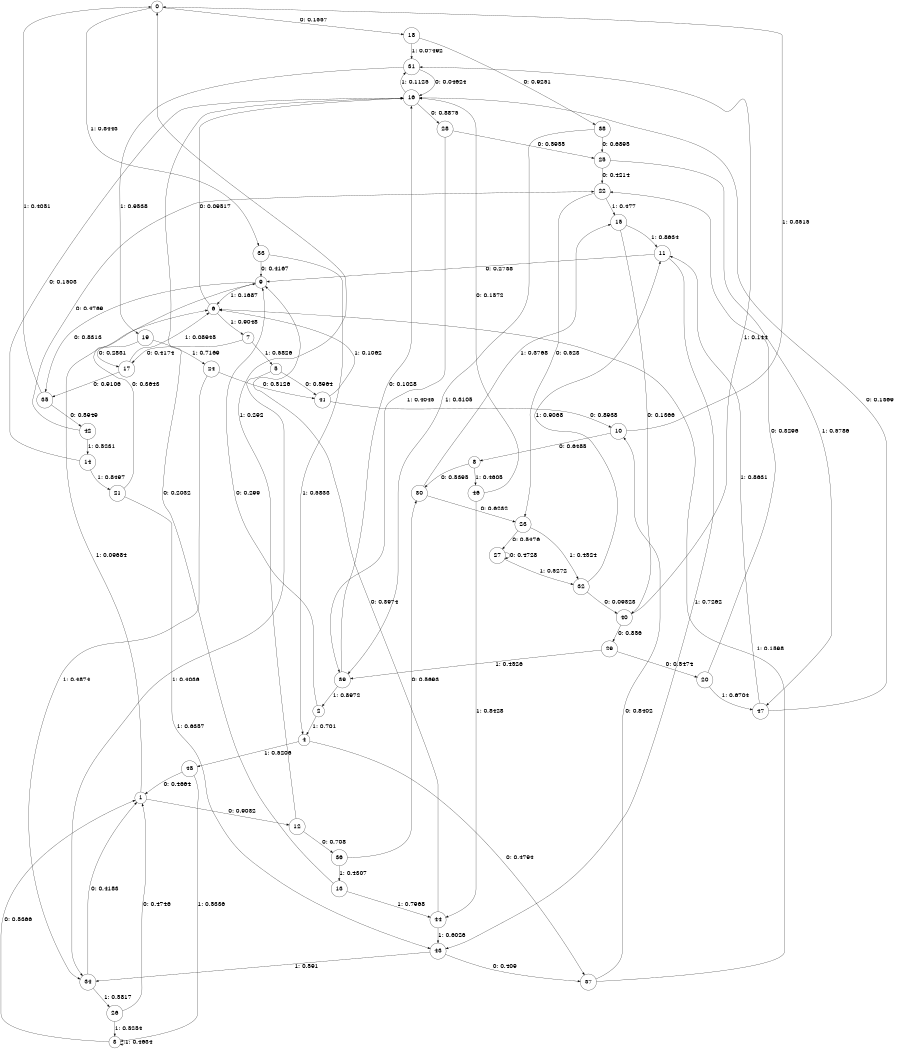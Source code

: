digraph "ch23faceL8" {
size = "6,8.5";
ratio = "fill";
node [shape = circle];
node [fontsize = 24];
edge [fontsize = 24];
0 -> 18 [label = "0: 0.1557   "];
0 -> 33 [label = "1: 0.8443   "];
1 -> 12 [label = "0: 0.9032   "];
1 -> 6 [label = "1: 0.09684  "];
2 -> 9 [label = "0: 0.299    "];
2 -> 4 [label = "1: 0.701    "];
3 -> 1 [label = "0: 0.5366   "];
3 -> 3 [label = "1: 0.4634   "];
4 -> 37 [label = "0: 0.4794   "];
4 -> 45 [label = "1: 0.5206   "];
5 -> 41 [label = "0: 0.5964   "];
5 -> 34 [label = "1: 0.4036   "];
6 -> 16 [label = "0: 0.09517  "];
6 -> 7 [label = "1: 0.9048   "];
7 -> 17 [label = "0: 0.4174   "];
7 -> 5 [label = "1: 0.5826   "];
8 -> 30 [label = "0: 0.5395   "];
8 -> 46 [label = "1: 0.4605   "];
9 -> 35 [label = "0: 0.8313   "];
9 -> 6 [label = "1: 0.1687   "];
10 -> 8 [label = "0: 0.6485   "];
10 -> 0 [label = "1: 0.3515   "];
11 -> 9 [label = "0: 0.2738   "];
11 -> 43 [label = "1: 0.7262   "];
12 -> 36 [label = "0: 0.708    "];
12 -> 0 [label = "1: 0.292    "];
13 -> 16 [label = "0: 0.2032   "];
13 -> 44 [label = "1: 0.7968   "];
14 -> 16 [label = "0: 0.1503   "];
14 -> 21 [label = "1: 0.8497   "];
15 -> 40 [label = "0: 0.1366   "];
15 -> 11 [label = "1: 0.8634   "];
16 -> 28 [label = "0: 0.8875   "];
16 -> 31 [label = "1: 0.1125   "];
17 -> 35 [label = "0: 0.9106   "];
17 -> 6 [label = "1: 0.08945  "];
18 -> 38 [label = "0: 0.9251   "];
18 -> 31 [label = "1: 0.07492  "];
19 -> 17 [label = "0: 0.2831   "];
19 -> 24 [label = "1: 0.7169   "];
20 -> 22 [label = "0: 0.3296   "];
20 -> 47 [label = "1: 0.6704   "];
21 -> 9 [label = "0: 0.3643   "];
21 -> 43 [label = "1: 0.6357   "];
22 -> 23 [label = "0: 0.523    "];
22 -> 15 [label = "1: 0.477    "];
23 -> 27 [label = "0: 0.5476   "];
23 -> 32 [label = "1: 0.4524   "];
24 -> 41 [label = "0: 0.5126   "];
24 -> 34 [label = "1: 0.4874   "];
25 -> 22 [label = "0: 0.4214   "];
25 -> 47 [label = "1: 0.5786   "];
26 -> 1 [label = "0: 0.4746   "];
26 -> 3 [label = "1: 0.5254   "];
27 -> 27 [label = "0: 0.4728   "];
27 -> 32 [label = "1: 0.5272   "];
28 -> 25 [label = "0: 0.5955   "];
28 -> 39 [label = "1: 0.4045   "];
29 -> 20 [label = "0: 0.5474   "];
29 -> 39 [label = "1: 0.4526   "];
30 -> 23 [label = "0: 0.6232   "];
30 -> 15 [label = "1: 0.3768   "];
31 -> 16 [label = "0: 0.04624  "];
31 -> 19 [label = "1: 0.9538   "];
32 -> 40 [label = "0: 0.09323  "];
32 -> 11 [label = "1: 0.9068   "];
33 -> 9 [label = "0: 0.4167   "];
33 -> 4 [label = "1: 0.5833   "];
34 -> 1 [label = "0: 0.4183   "];
34 -> 26 [label = "1: 0.5817   "];
35 -> 42 [label = "0: 0.5949   "];
35 -> 0 [label = "1: 0.4051   "];
36 -> 30 [label = "0: 0.5693   "];
36 -> 13 [label = "1: 0.4307   "];
37 -> 10 [label = "0: 0.8402   "];
37 -> 6 [label = "1: 0.1598   "];
38 -> 25 [label = "0: 0.6895   "];
38 -> 39 [label = "1: 0.3105   "];
39 -> 16 [label = "0: 0.1028   "];
39 -> 2 [label = "1: 0.8972   "];
40 -> 29 [label = "0: 0.856    "];
40 -> 31 [label = "1: 0.144    "];
41 -> 10 [label = "0: 0.8938   "];
41 -> 6 [label = "1: 0.1062   "];
42 -> 22 [label = "0: 0.4769   "];
42 -> 14 [label = "1: 0.5231   "];
43 -> 37 [label = "0: 0.409    "];
43 -> 34 [label = "1: 0.591    "];
44 -> 9 [label = "0: 0.3974   "];
44 -> 43 [label = "1: 0.6026   "];
45 -> 1 [label = "0: 0.4664   "];
45 -> 3 [label = "1: 0.5336   "];
46 -> 16 [label = "0: 0.1572   "];
46 -> 44 [label = "1: 0.8428   "];
47 -> 16 [label = "0: 0.1369   "];
47 -> 11 [label = "1: 0.8631   "];
}